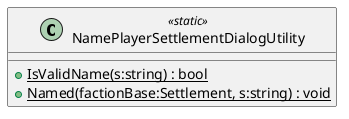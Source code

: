 @startuml
class NamePlayerSettlementDialogUtility <<static>> {
    + {static} IsValidName(s:string) : bool
    + {static} Named(factionBase:Settlement, s:string) : void
}
@enduml
